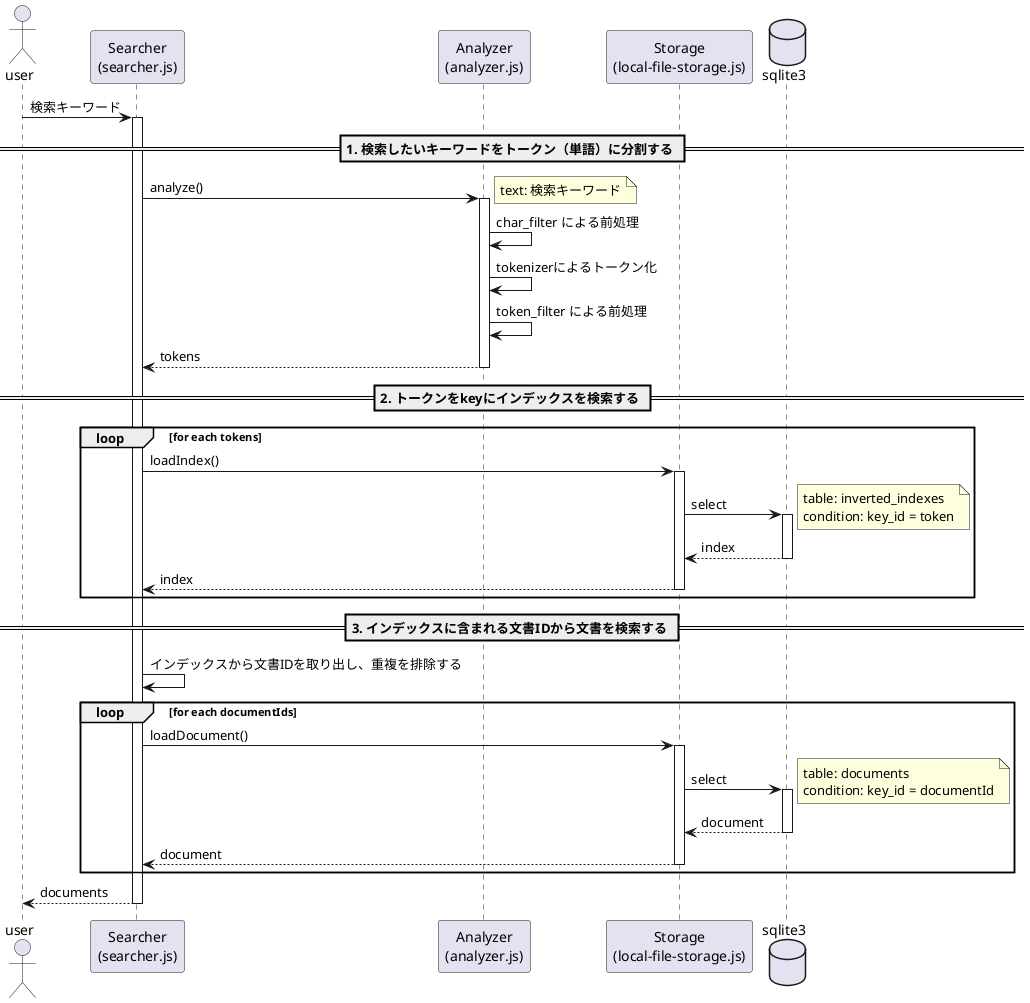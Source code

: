 @startuml 検索の流れ

actor "user"
participant "Searcher\n(searcher.js)" as searcher
participant "Analyzer\n(analyzer.js)" as analyzer
participant "Storage\n(local-file-storage.js)" as storage
database sqlite3

user -> searcher ++ : 検索キーワード
    == 1. 検索したいキーワードをトークン（単語）に分割する ==
    searcher -> analyzer ++ : analyze()
        note right: text: 検索キーワード
        analyzer -> analyzer: char_filter による前処理
        analyzer -> analyzer: tokenizerによるトークン化
        analyzer -> analyzer: token_filter による前処理
    return tokens

    == 2. トークンをkeyにインデックスを検索する ==
    loop for each tokens
        searcher -> storage ++: loadIndex()
            storage -> sqlite3 ++: select
            note right: table: inverted_indexes\ncondition: key_id = token
            return index
        return index
    end

    == 3. インデックスに含まれる文書IDから文書を検索する ==
    searcher -> searcher: インデックスから文書IDを取り出し、重複を排除する
    loop for each documentIds
        searcher -> storage ++: loadDocument()
            storage -> sqlite3 ++: select
            note right: table: documents\ncondition: key_id = documentId
            return document
        return document
    end
return documents
@enduml
